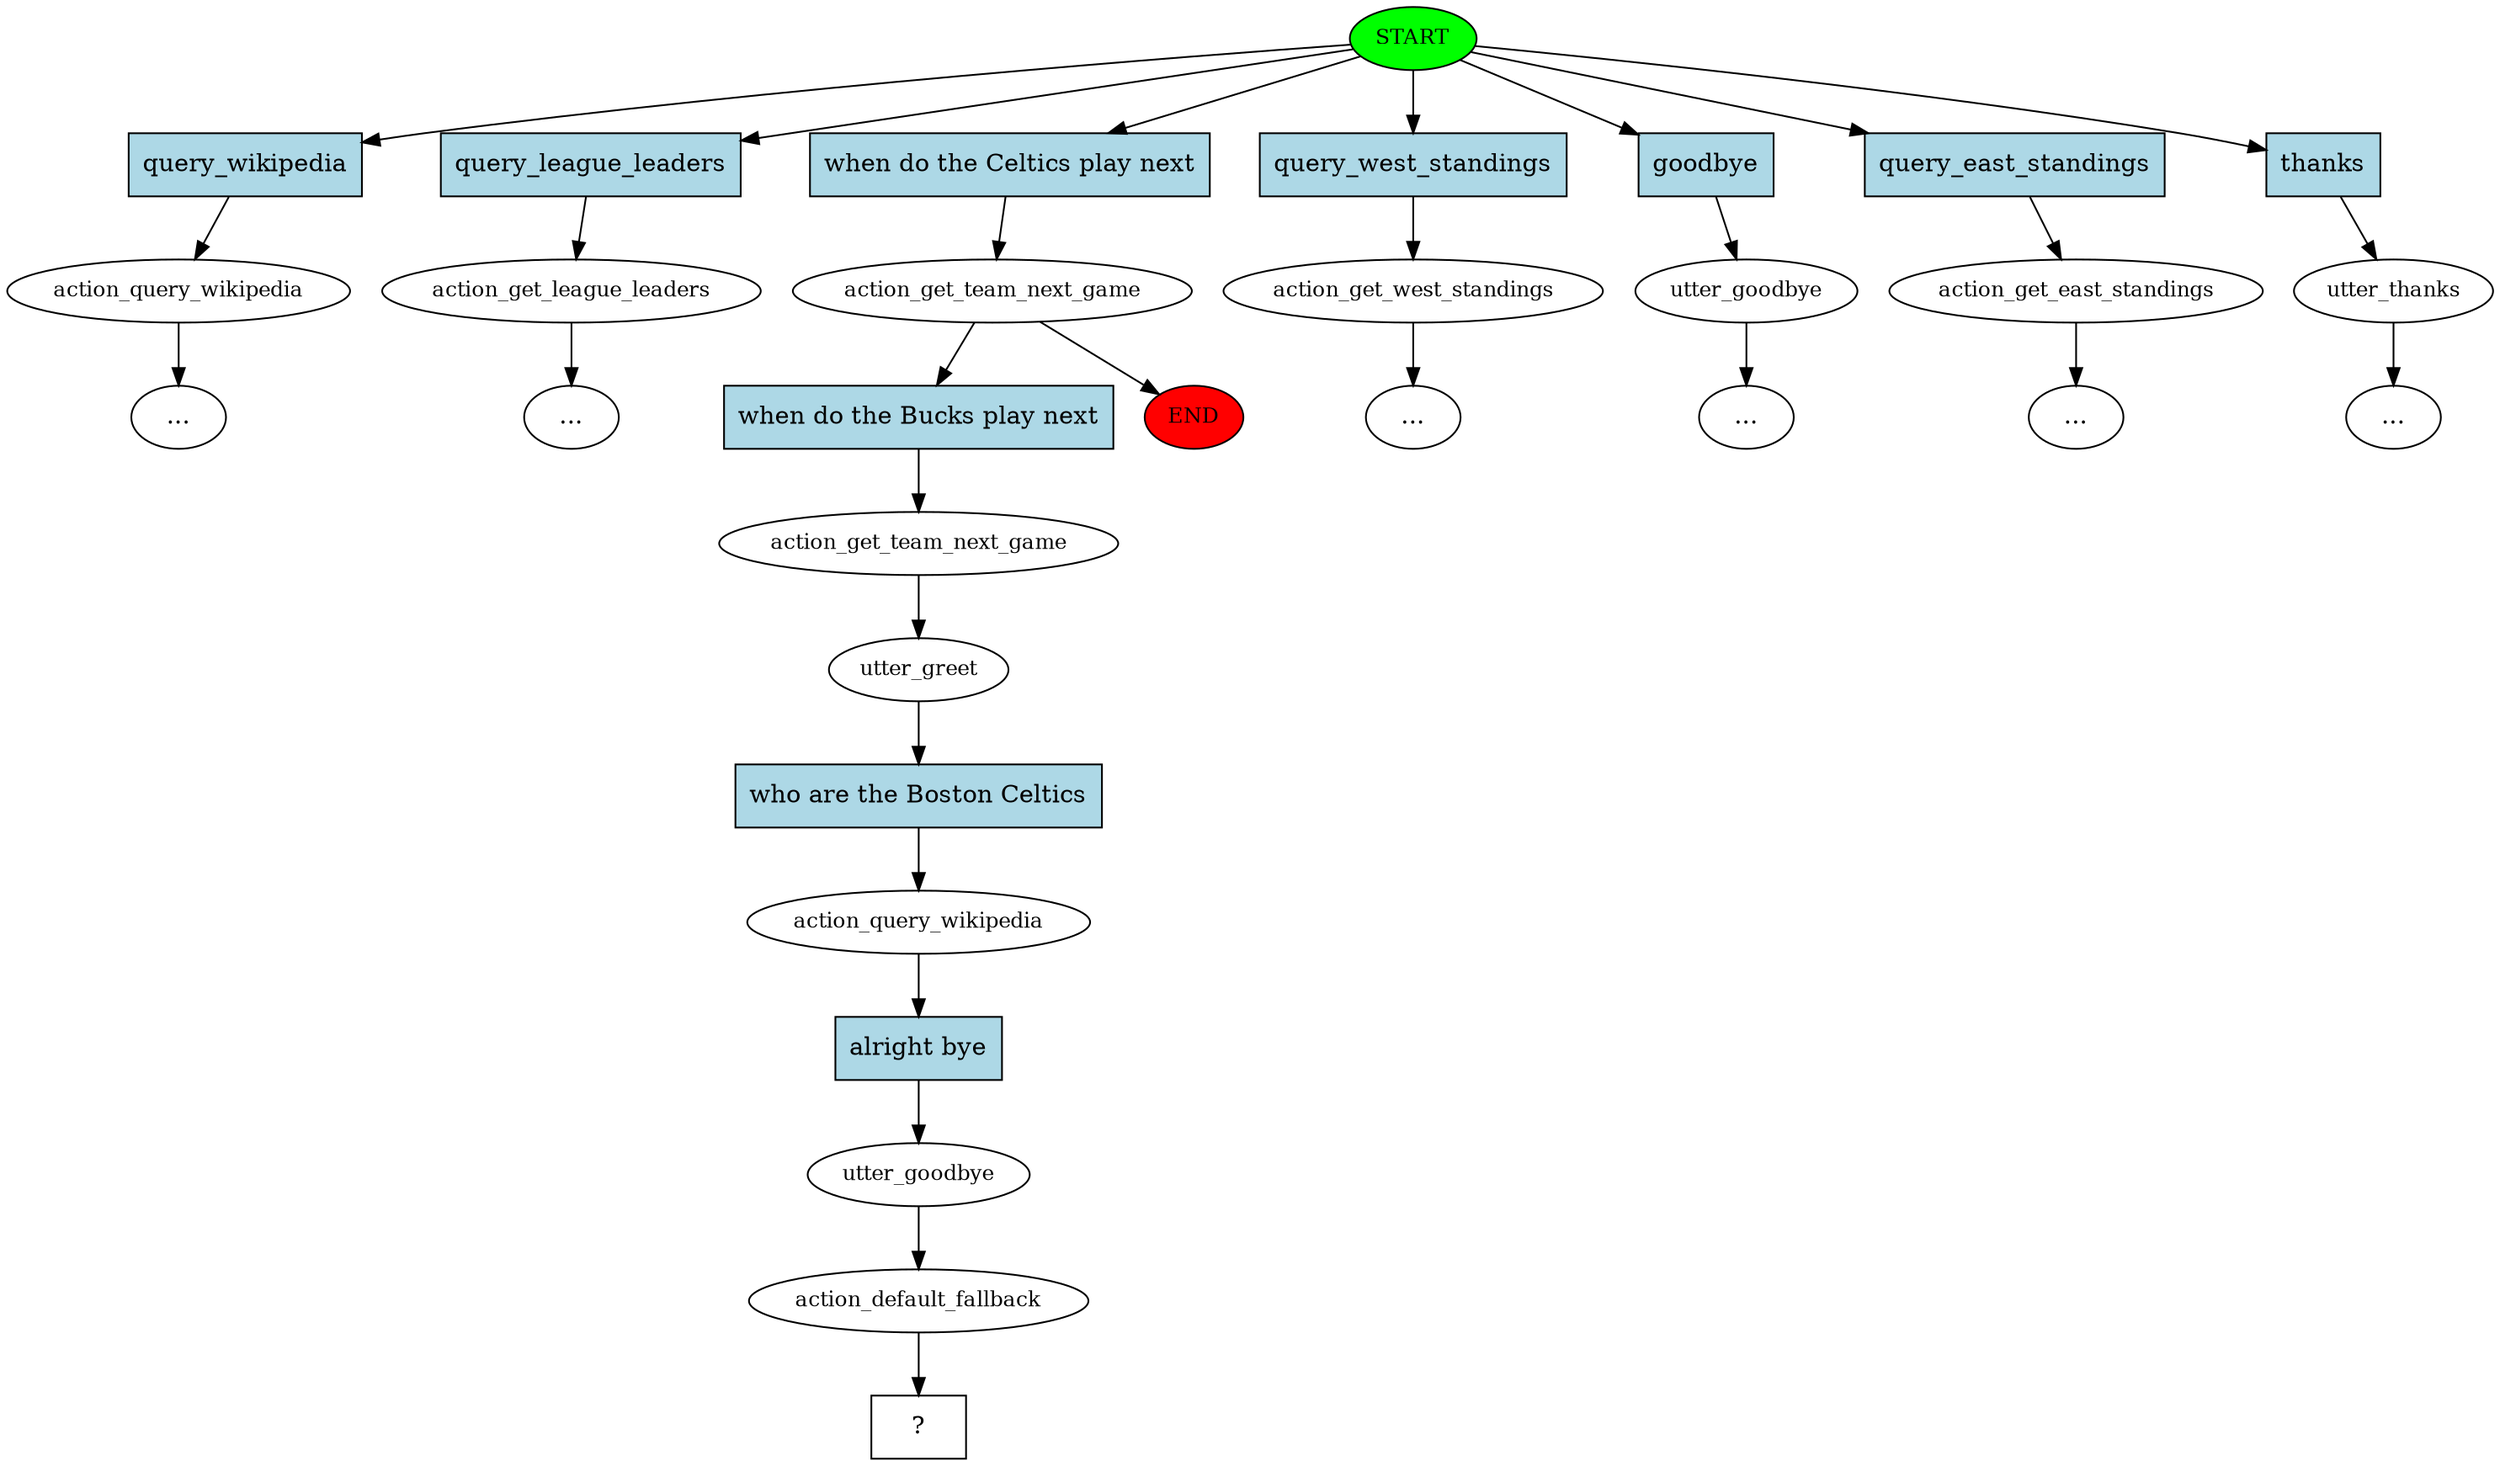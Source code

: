 digraph  {
0 [class="start active", fillcolor=green, fontsize=12, label=START, style=filled];
1 [class="", fontsize=12, label=action_query_wikipedia];
2 [class="", fontsize=12, label=action_get_league_leaders];
3 [class=active, fontsize=12, label=action_get_team_next_game];
4 [class="", fontsize=12, label=action_get_west_standings];
5 [class="", fontsize=12, label=utter_goodbye];
6 [class="", fontsize=12, label=action_get_east_standings];
7 [class="", fontsize=12, label=utter_thanks];
9 [class=active, fontsize=12, label=action_get_team_next_game];
10 [class=active, fontsize=12, label=utter_greet];
11 [class=active, fontsize=12, label=action_query_wikipedia];
12 [class=active, fontsize=12, label=utter_goodbye];
13 [class=active, fontsize=12, label=action_default_fallback];
14 [class="intent dashed active", label="  ?  ", shape=rect];
15 [class=intent, fillcolor=lightblue, label=query_wikipedia, shape=rect, style=filled];
16 [class=intent, fillcolor=lightblue, label=query_league_leaders, shape=rect, style=filled];
17 [class="intent active", fillcolor=lightblue, label="when do the Celtics play next", shape=rect, style=filled];
18 [class=intent, fillcolor=lightblue, label=query_west_standings, shape=rect, style=filled];
19 [class=intent, fillcolor=lightblue, label=goodbye, shape=rect, style=filled];
20 [class=intent, fillcolor=lightblue, label=query_east_standings, shape=rect, style=filled];
21 [class=intent, fillcolor=lightblue, label=thanks, shape=rect, style=filled];
22 [class="intent active", fillcolor=lightblue, label="when do the Bucks play next", shape=rect, style=filled];
23 [class="intent active", fillcolor=lightblue, label="who are the Boston Celtics", shape=rect, style=filled];
24 [class="intent active", fillcolor=lightblue, label="alright bye", shape=rect, style=filled];
"-8" [class=ellipsis, label="..."];
"-7" [class=ellipsis, label="..."];
"-6" [class=ellipsis, label="..."];
"-5" [class=ellipsis, label="..."];
"-4" [class=ellipsis, label="..."];
"-3" [class=ellipsis, label="..."];
"-1" [class=end, fillcolor=red, fontsize=12, label=END, style=filled];
0 -> 15  [class="", key=0];
0 -> 16  [class="", key=0];
0 -> 17  [class=active, key=0];
0 -> 18  [class="", key=0];
0 -> 19  [class="", key=0];
0 -> 20  [class="", key=0];
0 -> 21  [class="", key=0];
1 -> "-3"  [class="", key=NONE, label=""];
2 -> "-4"  [class="", key=NONE, label=""];
3 -> 22  [class=active, key=0];
3 -> "-1"  [class="", key=NONE, label=""];
4 -> "-5"  [class="", key=NONE, label=""];
5 -> "-6"  [class="", key=NONE, label=""];
6 -> "-7"  [class="", key=NONE, label=""];
7 -> "-8"  [class="", key=NONE, label=""];
9 -> 10  [class=active, key=NONE, label=""];
10 -> 23  [class=active, key=0];
11 -> 24  [class=active, key=0];
12 -> 13  [class=active, key=NONE, label=""];
13 -> 14  [class=active, key=NONE, label=""];
15 -> 1  [class="", key=0];
16 -> 2  [class="", key=0];
17 -> 3  [class=active, key=0];
18 -> 4  [class="", key=0];
19 -> 5  [class="", key=0];
20 -> 6  [class="", key=0];
21 -> 7  [class="", key=0];
22 -> 9  [class=active, key=0];
23 -> 11  [class=active, key=0];
24 -> 12  [class=active, key=0];
}
